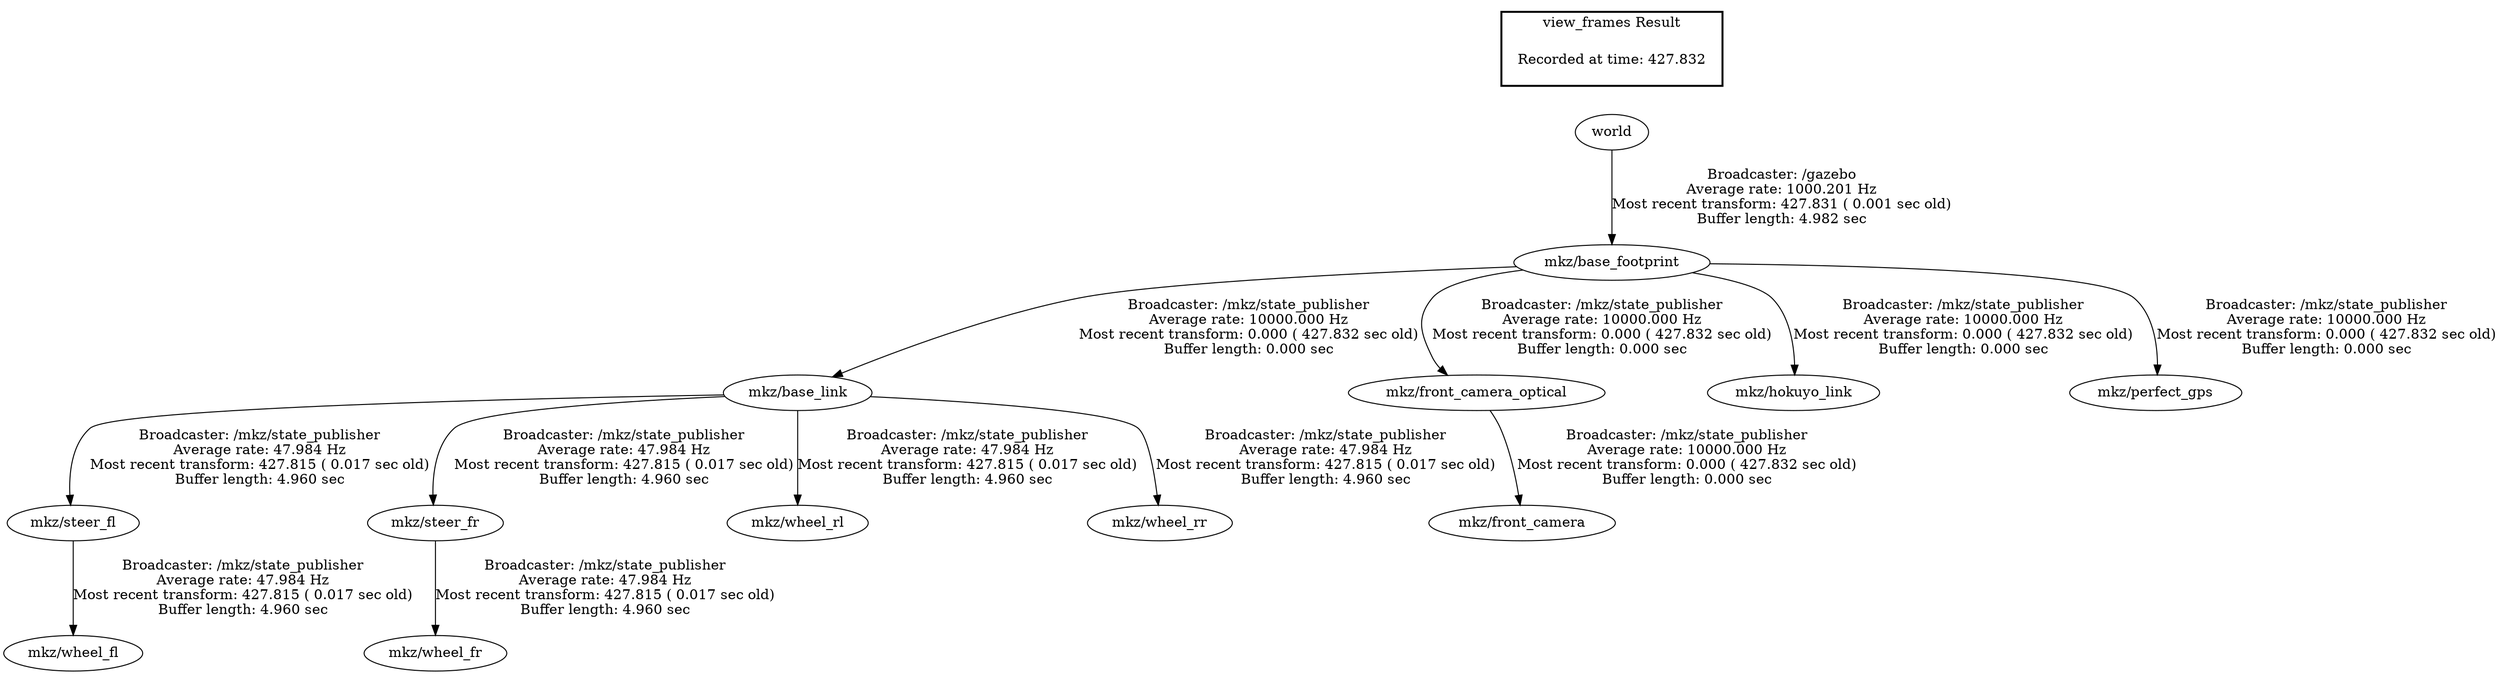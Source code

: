 digraph G {
"mkz/base_footprint" -> "mkz/base_link"[label="Broadcaster: /mkz/state_publisher\nAverage rate: 10000.000 Hz\nMost recent transform: 0.000 ( 427.832 sec old)\nBuffer length: 0.000 sec\n"];
"world" -> "mkz/base_footprint"[label="Broadcaster: /gazebo\nAverage rate: 1000.201 Hz\nMost recent transform: 427.831 ( 0.001 sec old)\nBuffer length: 4.982 sec\n"];
"mkz/base_footprint" -> "mkz/front_camera_optical"[label="Broadcaster: /mkz/state_publisher\nAverage rate: 10000.000 Hz\nMost recent transform: 0.000 ( 427.832 sec old)\nBuffer length: 0.000 sec\n"];
"mkz/front_camera_optical" -> "mkz/front_camera"[label="Broadcaster: /mkz/state_publisher\nAverage rate: 10000.000 Hz\nMost recent transform: 0.000 ( 427.832 sec old)\nBuffer length: 0.000 sec\n"];
"mkz/base_footprint" -> "mkz/hokuyo_link"[label="Broadcaster: /mkz/state_publisher\nAverage rate: 10000.000 Hz\nMost recent transform: 0.000 ( 427.832 sec old)\nBuffer length: 0.000 sec\n"];
"mkz/base_footprint" -> "mkz/perfect_gps"[label="Broadcaster: /mkz/state_publisher\nAverage rate: 10000.000 Hz\nMost recent transform: 0.000 ( 427.832 sec old)\nBuffer length: 0.000 sec\n"];
"mkz/base_link" -> "mkz/steer_fl"[label="Broadcaster: /mkz/state_publisher\nAverage rate: 47.984 Hz\nMost recent transform: 427.815 ( 0.017 sec old)\nBuffer length: 4.960 sec\n"];
"mkz/base_link" -> "mkz/steer_fr"[label="Broadcaster: /mkz/state_publisher\nAverage rate: 47.984 Hz\nMost recent transform: 427.815 ( 0.017 sec old)\nBuffer length: 4.960 sec\n"];
"mkz/steer_fl" -> "mkz/wheel_fl"[label="Broadcaster: /mkz/state_publisher\nAverage rate: 47.984 Hz\nMost recent transform: 427.815 ( 0.017 sec old)\nBuffer length: 4.960 sec\n"];
"mkz/steer_fr" -> "mkz/wheel_fr"[label="Broadcaster: /mkz/state_publisher\nAverage rate: 47.984 Hz\nMost recent transform: 427.815 ( 0.017 sec old)\nBuffer length: 4.960 sec\n"];
"mkz/base_link" -> "mkz/wheel_rl"[label="Broadcaster: /mkz/state_publisher\nAverage rate: 47.984 Hz\nMost recent transform: 427.815 ( 0.017 sec old)\nBuffer length: 4.960 sec\n"];
"mkz/base_link" -> "mkz/wheel_rr"[label="Broadcaster: /mkz/state_publisher\nAverage rate: 47.984 Hz\nMost recent transform: 427.815 ( 0.017 sec old)\nBuffer length: 4.960 sec\n"];
edge [style=invis];
 subgraph cluster_legend { style=bold; color=black; label ="view_frames Result";
"Recorded at time: 427.832"[ shape=plaintext ] ;
 }->"world";
}